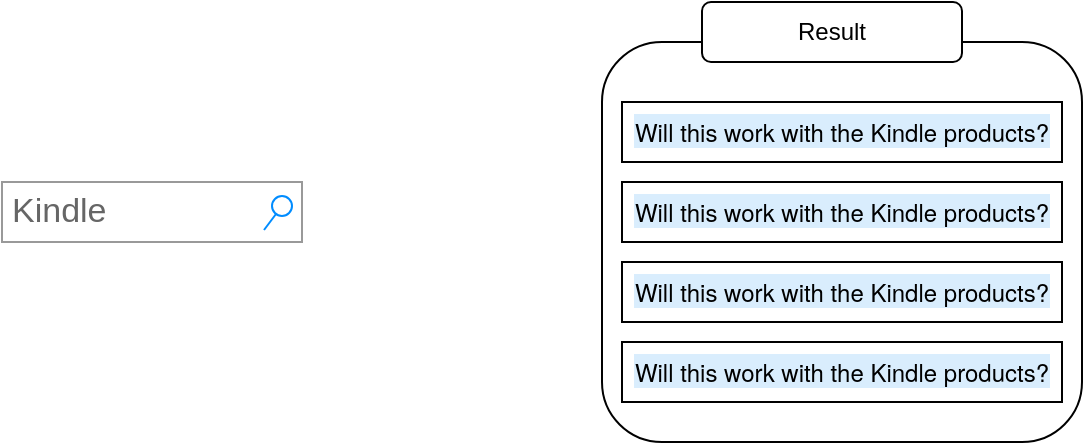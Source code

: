 <mxfile version="20.3.6" type="github">
  <diagram id="7owxcrfFW0S7-pzrNQvk" name="第 1 页">
    <mxGraphModel dx="1042" dy="507" grid="1" gridSize="10" guides="1" tooltips="1" connect="1" arrows="1" fold="1" page="1" pageScale="1" pageWidth="827" pageHeight="1169" math="0" shadow="0">
      <root>
        <mxCell id="0" />
        <mxCell id="1" parent="0" />
        <mxCell id="sSKUDfJgeGCfyQRtqZQT-1" value="Kindle" style="strokeWidth=1;shadow=0;dashed=0;align=center;html=1;shape=mxgraph.mockup.forms.searchBox;strokeColor=#999999;mainText=;strokeColor2=#008cff;fontColor=#666666;fontSize=17;align=left;spacingLeft=3;" parent="1" vertex="1">
          <mxGeometry x="170" y="150" width="150" height="30" as="geometry" />
        </mxCell>
        <mxCell id="_r8GeZ9NIP6kNEGULhSm-1" value="" style="rounded=1;whiteSpace=wrap;html=1;" vertex="1" parent="1">
          <mxGeometry x="470" y="80" width="240" height="200" as="geometry" />
        </mxCell>
        <mxCell id="_r8GeZ9NIP6kNEGULhSm-2" value="Result" style="rounded=1;whiteSpace=wrap;html=1;" vertex="1" parent="1">
          <mxGeometry x="520" y="60" width="130" height="30" as="geometry" />
        </mxCell>
        <mxCell id="_r8GeZ9NIP6kNEGULhSm-3" value="&lt;span style=&quot;font-family: &amp;quot;Helvetica Neue&amp;quot;, Helvetica, Arial, sans-serif; text-align: right; background-color: rgba(66, 165, 245, 0.2);&quot;&gt;Will this work with the Kindle products?&lt;/span&gt;" style="rounded=0;whiteSpace=wrap;html=1;" vertex="1" parent="1">
          <mxGeometry x="480" y="110" width="220" height="30" as="geometry" />
        </mxCell>
        <mxCell id="_r8GeZ9NIP6kNEGULhSm-4" value="&lt;span style=&quot;font-family: &amp;quot;Helvetica Neue&amp;quot;, Helvetica, Arial, sans-serif; text-align: right; background-color: rgba(66, 165, 245, 0.2);&quot;&gt;Will this work with the Kindle products?&lt;/span&gt;" style="rounded=0;whiteSpace=wrap;html=1;" vertex="1" parent="1">
          <mxGeometry x="480" y="150" width="220" height="30" as="geometry" />
        </mxCell>
        <mxCell id="_r8GeZ9NIP6kNEGULhSm-5" value="&lt;span style=&quot;font-family: &amp;quot;Helvetica Neue&amp;quot;, Helvetica, Arial, sans-serif; text-align: right; background-color: rgba(66, 165, 245, 0.2);&quot;&gt;Will this work with the Kindle products?&lt;/span&gt;" style="rounded=0;whiteSpace=wrap;html=1;" vertex="1" parent="1">
          <mxGeometry x="480" y="190" width="220" height="30" as="geometry" />
        </mxCell>
        <mxCell id="_r8GeZ9NIP6kNEGULhSm-6" value="&lt;span style=&quot;font-family: &amp;quot;Helvetica Neue&amp;quot;, Helvetica, Arial, sans-serif; text-align: right; background-color: rgba(66, 165, 245, 0.2);&quot;&gt;Will this work with the Kindle products?&lt;/span&gt;" style="rounded=0;whiteSpace=wrap;html=1;" vertex="1" parent="1">
          <mxGeometry x="480" y="230" width="220" height="30" as="geometry" />
        </mxCell>
      </root>
    </mxGraphModel>
  </diagram>
</mxfile>
